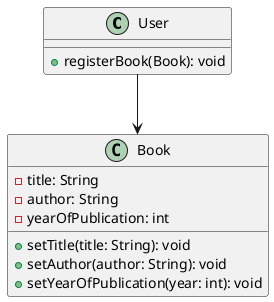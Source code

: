 @startuml
class User {
    + registerBook(Book): void
}

class Book {
    - title: String
    - author: String
    - yearOfPublication: int
    + setTitle(title: String): void
    + setAuthor(author: String): void
    + setYearOfPublication(year: int): void
}

User --> Book
@enduml